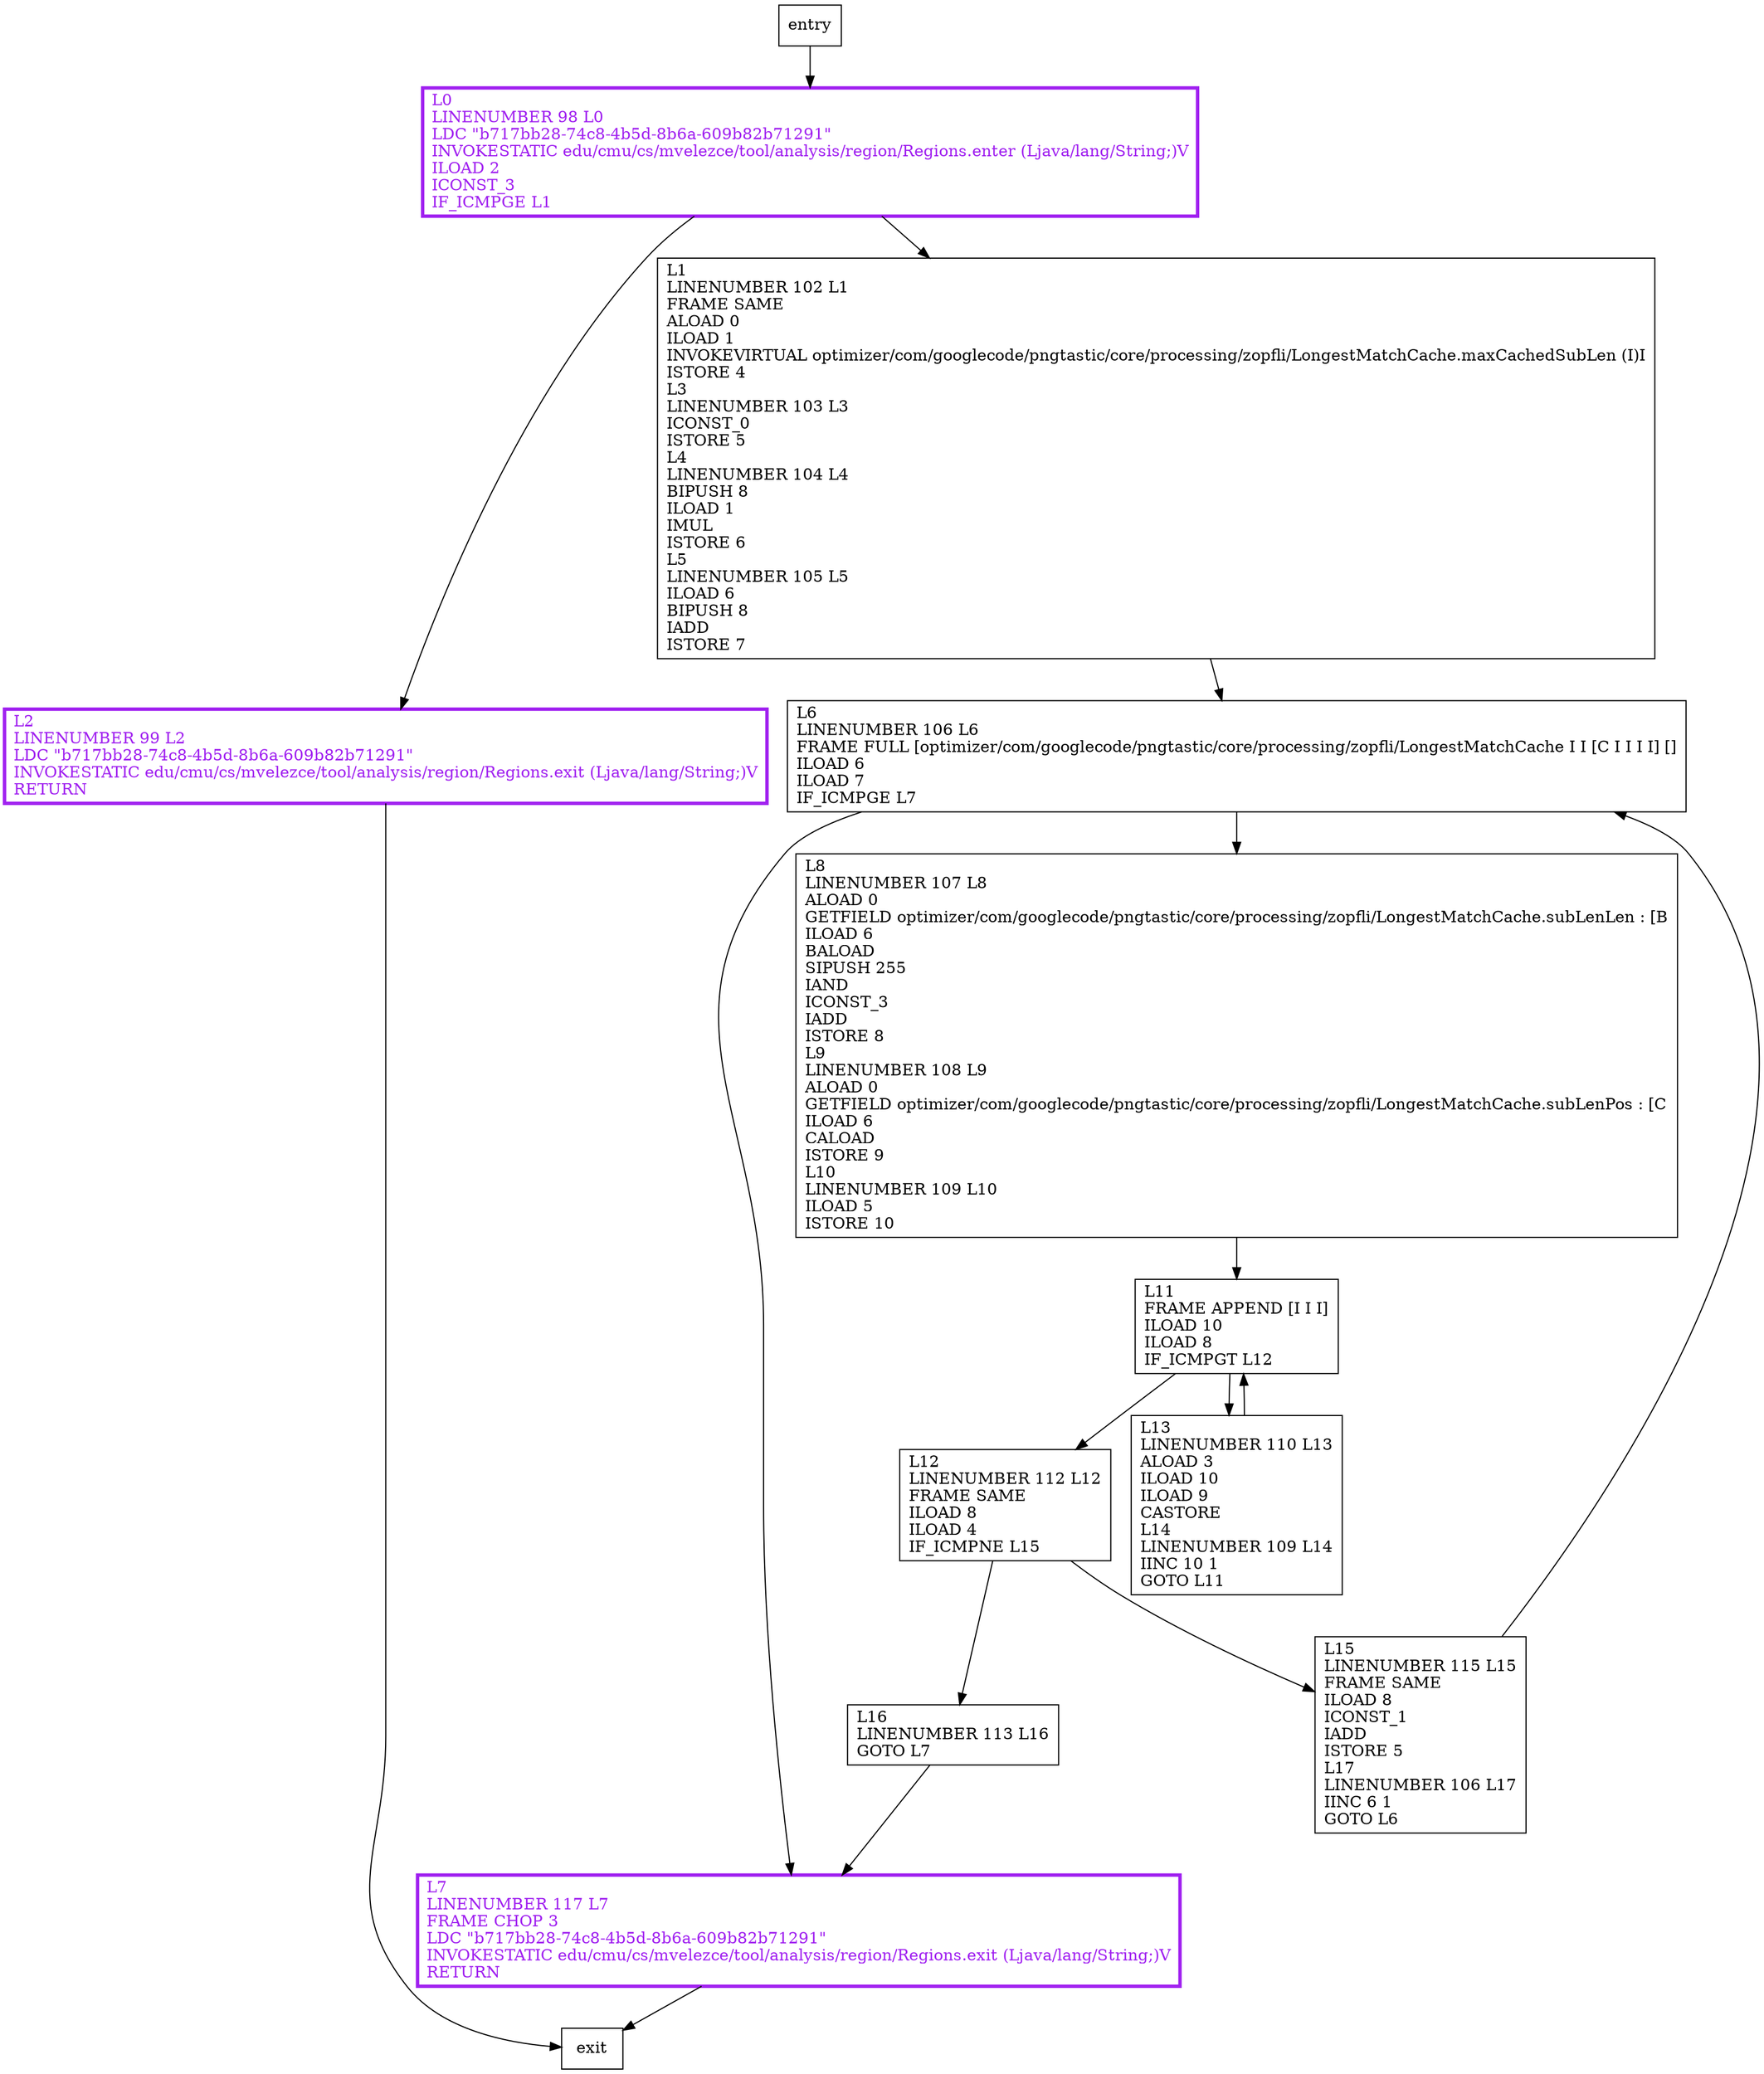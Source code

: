 digraph cacheToSubLen {
node [shape=record];
933390148 [label="L0\lLINENUMBER 98 L0\lLDC \"b717bb28-74c8-4b5d-8b6a-609b82b71291\"\lINVOKESTATIC edu/cmu/cs/mvelezce/tool/analysis/region/Regions.enter (Ljava/lang/String;)V\lILOAD 2\lICONST_3\lIF_ICMPGE L1\l"];
418212612 [label="L11\lFRAME APPEND [I I I]\lILOAD 10\lILOAD 8\lIF_ICMPGT L12\l"];
992023460 [label="L12\lLINENUMBER 112 L12\lFRAME SAME\lILOAD 8\lILOAD 4\lIF_ICMPNE L15\l"];
404680884 [label="L15\lLINENUMBER 115 L15\lFRAME SAME\lILOAD 8\lICONST_1\lIADD\lISTORE 5\lL17\lLINENUMBER 106 L17\lIINC 6 1\lGOTO L6\l"];
1416015378 [label="L2\lLINENUMBER 99 L2\lLDC \"b717bb28-74c8-4b5d-8b6a-609b82b71291\"\lINVOKESTATIC edu/cmu/cs/mvelezce/tool/analysis/region/Regions.exit (Ljava/lang/String;)V\lRETURN\l"];
912056383 [label="L1\lLINENUMBER 102 L1\lFRAME SAME\lALOAD 0\lILOAD 1\lINVOKEVIRTUAL optimizer/com/googlecode/pngtastic/core/processing/zopfli/LongestMatchCache.maxCachedSubLen (I)I\lISTORE 4\lL3\lLINENUMBER 103 L3\lICONST_0\lISTORE 5\lL4\lLINENUMBER 104 L4\lBIPUSH 8\lILOAD 1\lIMUL\lISTORE 6\lL5\lLINENUMBER 105 L5\lILOAD 6\lBIPUSH 8\lIADD\lISTORE 7\l"];
730954784 [label="L16\lLINENUMBER 113 L16\lGOTO L7\l"];
1087083746 [label="L6\lLINENUMBER 106 L6\lFRAME FULL [optimizer/com/googlecode/pngtastic/core/processing/zopfli/LongestMatchCache I I [C I I I I] []\lILOAD 6\lILOAD 7\lIF_ICMPGE L7\l"];
1309777159 [label="L7\lLINENUMBER 117 L7\lFRAME CHOP 3\lLDC \"b717bb28-74c8-4b5d-8b6a-609b82b71291\"\lINVOKESTATIC edu/cmu/cs/mvelezce/tool/analysis/region/Regions.exit (Ljava/lang/String;)V\lRETURN\l"];
1781357510 [label="L8\lLINENUMBER 107 L8\lALOAD 0\lGETFIELD optimizer/com/googlecode/pngtastic/core/processing/zopfli/LongestMatchCache.subLenLen : [B\lILOAD 6\lBALOAD\lSIPUSH 255\lIAND\lICONST_3\lIADD\lISTORE 8\lL9\lLINENUMBER 108 L9\lALOAD 0\lGETFIELD optimizer/com/googlecode/pngtastic/core/processing/zopfli/LongestMatchCache.subLenPos : [C\lILOAD 6\lCALOAD\lISTORE 9\lL10\lLINENUMBER 109 L10\lILOAD 5\lISTORE 10\l"];
1515601132 [label="L13\lLINENUMBER 110 L13\lALOAD 3\lILOAD 10\lILOAD 9\lCASTORE\lL14\lLINENUMBER 109 L14\lIINC 10 1\lGOTO L11\l"];
entry;
exit;
418212612 -> 992023460;
418212612 -> 1515601132;
404680884 -> 1087083746;
912056383 -> 1087083746;
730954784 -> 1309777159;
1309777159 -> exit;
entry -> 933390148;
933390148 -> 1416015378;
933390148 -> 912056383;
992023460 -> 404680884;
992023460 -> 730954784;
1416015378 -> exit;
1087083746 -> 1309777159;
1087083746 -> 1781357510;
1781357510 -> 418212612;
1515601132 -> 418212612;
933390148[fontcolor="purple", penwidth=3, color="purple"];
1416015378[fontcolor="purple", penwidth=3, color="purple"];
1309777159[fontcolor="purple", penwidth=3, color="purple"];
}
